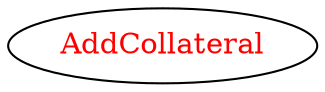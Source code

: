 digraph dependencyGraph {
 concentrate=true;
 ranksep="2.0";
 rankdir="LR"; 
 splines="ortho";
"AddCollateral" [fontcolor="red"];
}